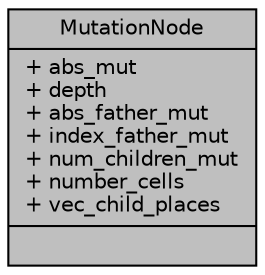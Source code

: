 digraph "MutationNode"
{
  edge [fontname="Helvetica",fontsize="10",labelfontname="Helvetica",labelfontsize="10"];
  node [fontname="Helvetica",fontsize="10",shape=record];
  Node1 [label="{MutationNode\n|+ abs_mut\l+ depth\l+ abs_father_mut\l+ index_father_mut\l+ num_children_mut\l+ number_cells\l+ vec_child_places\l|}",height=0.2,width=0.4,color="black", fillcolor="grey75", style="filled", fontcolor="black"];
}
